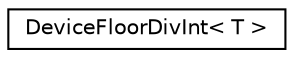 digraph "Graphical Class Hierarchy"
{
  edge [fontname="Helvetica",fontsize="10",labelfontname="Helvetica",labelfontsize="10"];
  node [fontname="Helvetica",fontsize="10",shape=record];
  rankdir="LR";
  Node0 [label="DeviceFloorDivInt\< T \>",height=0.2,width=0.4,color="black", fillcolor="white", style="filled",URL="$structDeviceFloorDivInt.html"];
}
